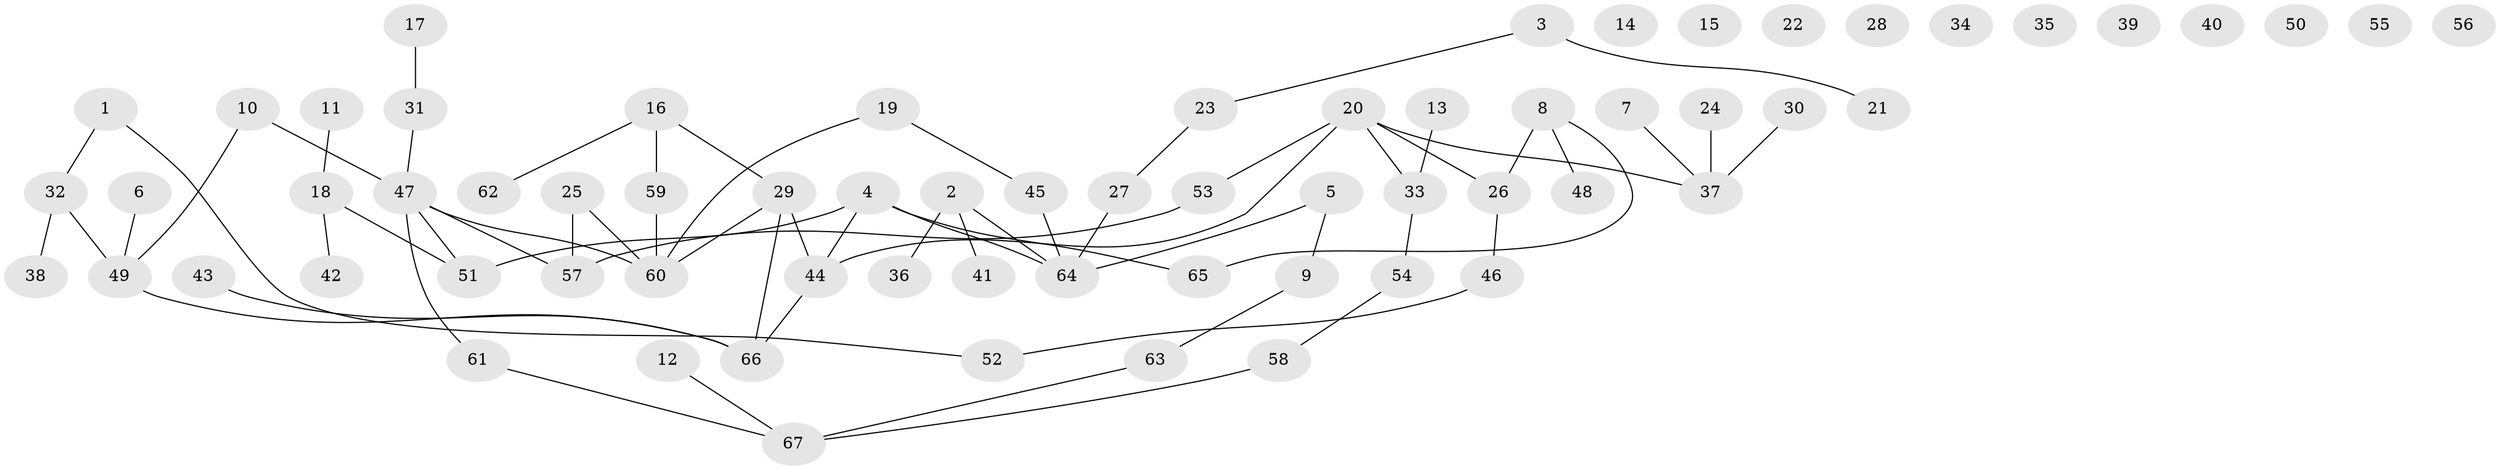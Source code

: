 // Generated by graph-tools (version 1.1) at 2025/39/03/09/25 04:39:54]
// undirected, 67 vertices, 66 edges
graph export_dot {
graph [start="1"]
  node [color=gray90,style=filled];
  1;
  2;
  3;
  4;
  5;
  6;
  7;
  8;
  9;
  10;
  11;
  12;
  13;
  14;
  15;
  16;
  17;
  18;
  19;
  20;
  21;
  22;
  23;
  24;
  25;
  26;
  27;
  28;
  29;
  30;
  31;
  32;
  33;
  34;
  35;
  36;
  37;
  38;
  39;
  40;
  41;
  42;
  43;
  44;
  45;
  46;
  47;
  48;
  49;
  50;
  51;
  52;
  53;
  54;
  55;
  56;
  57;
  58;
  59;
  60;
  61;
  62;
  63;
  64;
  65;
  66;
  67;
  1 -- 32;
  1 -- 52;
  2 -- 36;
  2 -- 41;
  2 -- 64;
  3 -- 21;
  3 -- 23;
  4 -- 44;
  4 -- 51;
  4 -- 64;
  4 -- 65;
  5 -- 9;
  5 -- 64;
  6 -- 49;
  7 -- 37;
  8 -- 26;
  8 -- 48;
  8 -- 65;
  9 -- 63;
  10 -- 47;
  10 -- 49;
  11 -- 18;
  12 -- 67;
  13 -- 33;
  16 -- 29;
  16 -- 59;
  16 -- 62;
  17 -- 31;
  18 -- 42;
  18 -- 51;
  19 -- 45;
  19 -- 60;
  20 -- 26;
  20 -- 33;
  20 -- 37;
  20 -- 44;
  20 -- 53;
  23 -- 27;
  24 -- 37;
  25 -- 57;
  25 -- 60;
  26 -- 46;
  27 -- 64;
  29 -- 44;
  29 -- 60;
  29 -- 66;
  30 -- 37;
  31 -- 47;
  32 -- 38;
  32 -- 49;
  33 -- 54;
  43 -- 66;
  44 -- 66;
  45 -- 64;
  46 -- 52;
  47 -- 51;
  47 -- 57;
  47 -- 60;
  47 -- 61;
  49 -- 66;
  53 -- 57;
  54 -- 58;
  58 -- 67;
  59 -- 60;
  61 -- 67;
  63 -- 67;
}
